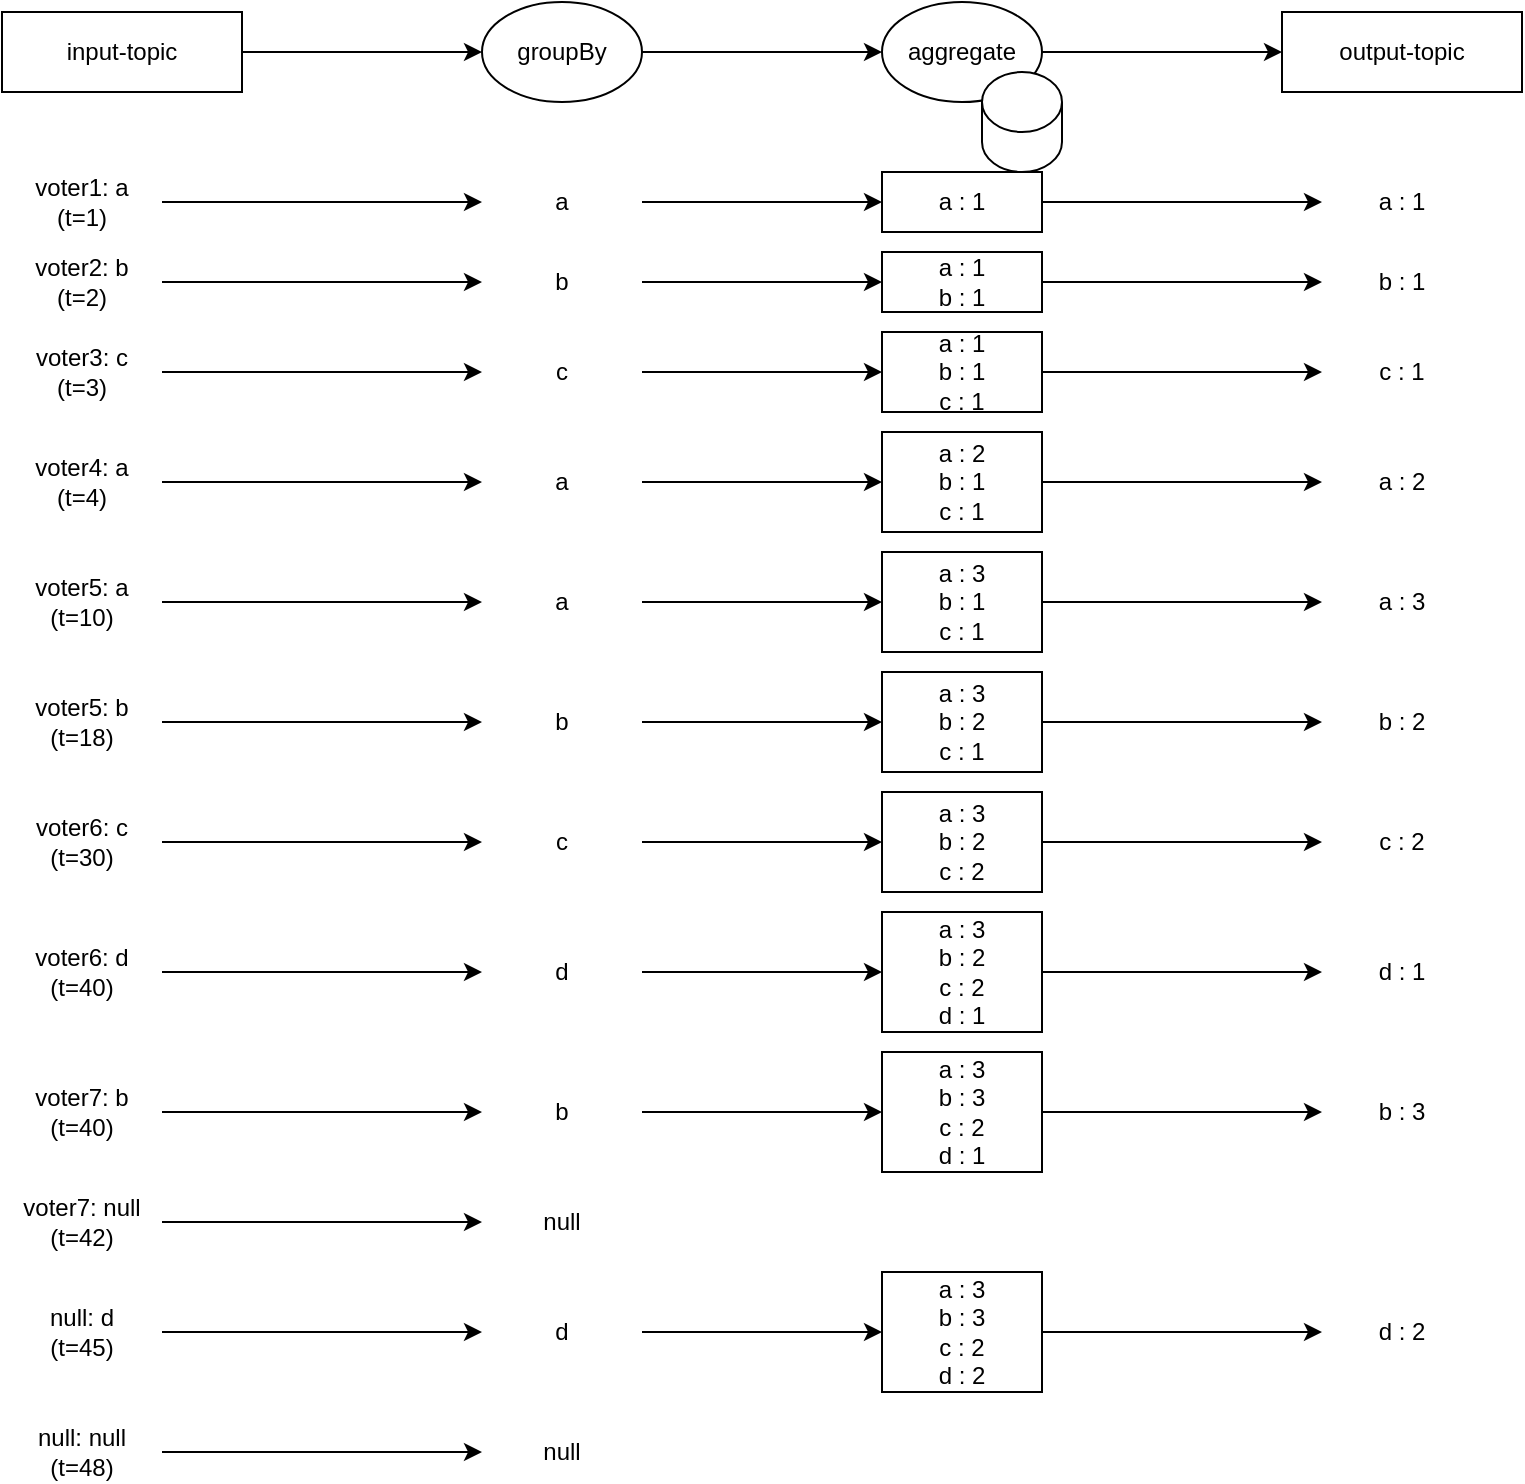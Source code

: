 <mxfile version="24.7.17">
  <diagram name="페이지-1" id="8g5Zn0wMJFjncriXSSx3">
    <mxGraphModel dx="524" dy="995" grid="1" gridSize="10" guides="1" tooltips="1" connect="1" arrows="1" fold="1" page="1" pageScale="1" pageWidth="1169" pageHeight="827" math="0" shadow="0">
      <root>
        <mxCell id="0" />
        <mxCell id="1" parent="0" />
        <mxCell id="pKS4B4EWEE2jMQGI_RAB-51" style="edgeStyle=orthogonalEdgeStyle;rounded=0;orthogonalLoop=1;jettySize=auto;html=1;entryX=0;entryY=0.5;entryDx=0;entryDy=0;strokeColor=#000000;fontColor=#000000;" parent="1" source="pKS4B4EWEE2jMQGI_RAB-52" target="pKS4B4EWEE2jMQGI_RAB-54" edge="1">
          <mxGeometry relative="1" as="geometry" />
        </mxCell>
        <mxCell id="pKS4B4EWEE2jMQGI_RAB-52" value="&lt;div&gt;&lt;font&gt;input-topic&lt;/font&gt;&lt;/div&gt;" style="rounded=0;whiteSpace=wrap;html=1;strokeColor=#000000;fontColor=#000000;" parent="1" vertex="1">
          <mxGeometry x="80" y="160" width="120" height="40" as="geometry" />
        </mxCell>
        <mxCell id="FndXXYRwrVGlGgqWlBvR-2" style="edgeStyle=orthogonalEdgeStyle;rounded=0;orthogonalLoop=1;jettySize=auto;html=1;entryX=0;entryY=0.5;entryDx=0;entryDy=0;" edge="1" parent="1" source="pKS4B4EWEE2jMQGI_RAB-54" target="FndXXYRwrVGlGgqWlBvR-1">
          <mxGeometry relative="1" as="geometry" />
        </mxCell>
        <mxCell id="pKS4B4EWEE2jMQGI_RAB-54" value="&lt;font&gt;groupBy&lt;/font&gt;" style="ellipse;whiteSpace=wrap;html=1;strokeColor=#000000;fontColor=#000000;" parent="1" vertex="1">
          <mxGeometry x="320" y="155" width="80" height="50" as="geometry" />
        </mxCell>
        <mxCell id="FndXXYRwrVGlGgqWlBvR-5" style="edgeStyle=orthogonalEdgeStyle;rounded=0;orthogonalLoop=1;jettySize=auto;html=1;entryX=0;entryY=0.5;entryDx=0;entryDy=0;" edge="1" parent="1" source="FndXXYRwrVGlGgqWlBvR-1" target="FndXXYRwrVGlGgqWlBvR-4">
          <mxGeometry relative="1" as="geometry" />
        </mxCell>
        <mxCell id="FndXXYRwrVGlGgqWlBvR-1" value="&lt;font&gt;aggregate&lt;/font&gt;" style="ellipse;whiteSpace=wrap;html=1;strokeColor=#000000;fontColor=#000000;" vertex="1" parent="1">
          <mxGeometry x="520" y="155" width="80" height="50" as="geometry" />
        </mxCell>
        <mxCell id="FndXXYRwrVGlGgqWlBvR-3" value="" style="shape=cylinder3;whiteSpace=wrap;html=1;boundedLbl=1;backgroundOutline=1;size=15;" vertex="1" parent="1">
          <mxGeometry x="570" y="190" width="40" height="50" as="geometry" />
        </mxCell>
        <mxCell id="FndXXYRwrVGlGgqWlBvR-4" value="&lt;div&gt;&lt;font&gt;output-topic&lt;/font&gt;&lt;/div&gt;" style="rounded=0;whiteSpace=wrap;html=1;strokeColor=#000000;fontColor=#000000;" vertex="1" parent="1">
          <mxGeometry x="720" y="160" width="120" height="40" as="geometry" />
        </mxCell>
        <mxCell id="FndXXYRwrVGlGgqWlBvR-10" style="edgeStyle=orthogonalEdgeStyle;rounded=0;orthogonalLoop=1;jettySize=auto;html=1;entryX=0;entryY=0.5;entryDx=0;entryDy=0;" edge="1" parent="1" source="FndXXYRwrVGlGgqWlBvR-6" target="FndXXYRwrVGlGgqWlBvR-7">
          <mxGeometry relative="1" as="geometry" />
        </mxCell>
        <mxCell id="FndXXYRwrVGlGgqWlBvR-6" value="voter1: a&lt;div&gt;(t=1)&lt;/div&gt;" style="text;html=1;align=center;verticalAlign=middle;whiteSpace=wrap;rounded=0;fontColor=#000000;" vertex="1" parent="1">
          <mxGeometry x="80" y="240" width="80" height="30" as="geometry" />
        </mxCell>
        <mxCell id="FndXXYRwrVGlGgqWlBvR-11" style="edgeStyle=orthogonalEdgeStyle;rounded=0;orthogonalLoop=1;jettySize=auto;html=1;" edge="1" parent="1" source="FndXXYRwrVGlGgqWlBvR-7" target="FndXXYRwrVGlGgqWlBvR-8">
          <mxGeometry relative="1" as="geometry" />
        </mxCell>
        <mxCell id="FndXXYRwrVGlGgqWlBvR-7" value="a" style="text;html=1;align=center;verticalAlign=middle;whiteSpace=wrap;rounded=0;fontColor=#000000;" vertex="1" parent="1">
          <mxGeometry x="320" y="240" width="80" height="30" as="geometry" />
        </mxCell>
        <mxCell id="FndXXYRwrVGlGgqWlBvR-12" style="edgeStyle=orthogonalEdgeStyle;rounded=0;orthogonalLoop=1;jettySize=auto;html=1;entryX=0;entryY=0.5;entryDx=0;entryDy=0;" edge="1" parent="1" source="FndXXYRwrVGlGgqWlBvR-8" target="FndXXYRwrVGlGgqWlBvR-9">
          <mxGeometry relative="1" as="geometry" />
        </mxCell>
        <mxCell id="FndXXYRwrVGlGgqWlBvR-8" value="a : 1" style="text;html=1;align=center;verticalAlign=middle;whiteSpace=wrap;rounded=0;fontColor=#000000;strokeColor=default;" vertex="1" parent="1">
          <mxGeometry x="520" y="240" width="80" height="30" as="geometry" />
        </mxCell>
        <mxCell id="FndXXYRwrVGlGgqWlBvR-9" value="a : 1" style="text;html=1;align=center;verticalAlign=middle;whiteSpace=wrap;rounded=0;fontColor=#000000;" vertex="1" parent="1">
          <mxGeometry x="740" y="240" width="80" height="30" as="geometry" />
        </mxCell>
        <mxCell id="FndXXYRwrVGlGgqWlBvR-13" style="edgeStyle=orthogonalEdgeStyle;rounded=0;orthogonalLoop=1;jettySize=auto;html=1;entryX=0;entryY=0.5;entryDx=0;entryDy=0;" edge="1" parent="1" source="FndXXYRwrVGlGgqWlBvR-14" target="FndXXYRwrVGlGgqWlBvR-16">
          <mxGeometry relative="1" as="geometry" />
        </mxCell>
        <mxCell id="FndXXYRwrVGlGgqWlBvR-14" value="voter2: b&lt;div&gt;(t=2)&lt;/div&gt;" style="text;html=1;align=center;verticalAlign=middle;whiteSpace=wrap;rounded=0;fontColor=#000000;" vertex="1" parent="1">
          <mxGeometry x="80" y="280" width="80" height="30" as="geometry" />
        </mxCell>
        <mxCell id="FndXXYRwrVGlGgqWlBvR-15" style="edgeStyle=orthogonalEdgeStyle;rounded=0;orthogonalLoop=1;jettySize=auto;html=1;" edge="1" parent="1" source="FndXXYRwrVGlGgqWlBvR-16" target="FndXXYRwrVGlGgqWlBvR-18">
          <mxGeometry relative="1" as="geometry" />
        </mxCell>
        <mxCell id="FndXXYRwrVGlGgqWlBvR-16" value="b" style="text;html=1;align=center;verticalAlign=middle;whiteSpace=wrap;rounded=0;fontColor=#000000;" vertex="1" parent="1">
          <mxGeometry x="320" y="280" width="80" height="30" as="geometry" />
        </mxCell>
        <mxCell id="FndXXYRwrVGlGgqWlBvR-17" style="edgeStyle=orthogonalEdgeStyle;rounded=0;orthogonalLoop=1;jettySize=auto;html=1;entryX=0;entryY=0.5;entryDx=0;entryDy=0;" edge="1" parent="1" source="FndXXYRwrVGlGgqWlBvR-18" target="FndXXYRwrVGlGgqWlBvR-19">
          <mxGeometry relative="1" as="geometry" />
        </mxCell>
        <mxCell id="FndXXYRwrVGlGgqWlBvR-18" value="a : 1&lt;div&gt;b : 1&lt;/div&gt;" style="text;html=1;align=center;verticalAlign=middle;whiteSpace=wrap;rounded=0;fontColor=#000000;strokeColor=default;" vertex="1" parent="1">
          <mxGeometry x="520" y="280" width="80" height="30" as="geometry" />
        </mxCell>
        <mxCell id="FndXXYRwrVGlGgqWlBvR-19" value="b : 1" style="text;html=1;align=center;verticalAlign=middle;whiteSpace=wrap;rounded=0;fontColor=#000000;" vertex="1" parent="1">
          <mxGeometry x="740" y="280" width="80" height="30" as="geometry" />
        </mxCell>
        <mxCell id="FndXXYRwrVGlGgqWlBvR-20" style="edgeStyle=orthogonalEdgeStyle;rounded=0;orthogonalLoop=1;jettySize=auto;html=1;entryX=0;entryY=0.5;entryDx=0;entryDy=0;" edge="1" parent="1" source="FndXXYRwrVGlGgqWlBvR-21" target="FndXXYRwrVGlGgqWlBvR-23">
          <mxGeometry relative="1" as="geometry" />
        </mxCell>
        <mxCell id="FndXXYRwrVGlGgqWlBvR-21" value="voter3: c&lt;div&gt;(t=3)&lt;/div&gt;" style="text;html=1;align=center;verticalAlign=middle;whiteSpace=wrap;rounded=0;fontColor=#000000;" vertex="1" parent="1">
          <mxGeometry x="80" y="325" width="80" height="30" as="geometry" />
        </mxCell>
        <mxCell id="FndXXYRwrVGlGgqWlBvR-22" style="edgeStyle=orthogonalEdgeStyle;rounded=0;orthogonalLoop=1;jettySize=auto;html=1;" edge="1" parent="1" source="FndXXYRwrVGlGgqWlBvR-23" target="FndXXYRwrVGlGgqWlBvR-25">
          <mxGeometry relative="1" as="geometry" />
        </mxCell>
        <mxCell id="FndXXYRwrVGlGgqWlBvR-23" value="c" style="text;html=1;align=center;verticalAlign=middle;whiteSpace=wrap;rounded=0;fontColor=#000000;" vertex="1" parent="1">
          <mxGeometry x="320" y="325" width="80" height="30" as="geometry" />
        </mxCell>
        <mxCell id="FndXXYRwrVGlGgqWlBvR-24" style="edgeStyle=orthogonalEdgeStyle;rounded=0;orthogonalLoop=1;jettySize=auto;html=1;entryX=0;entryY=0.5;entryDx=0;entryDy=0;" edge="1" parent="1" source="FndXXYRwrVGlGgqWlBvR-25" target="FndXXYRwrVGlGgqWlBvR-26">
          <mxGeometry relative="1" as="geometry" />
        </mxCell>
        <mxCell id="FndXXYRwrVGlGgqWlBvR-25" value="a : 1&lt;div&gt;b : 1&lt;/div&gt;&lt;div&gt;c : 1&lt;/div&gt;" style="text;html=1;align=center;verticalAlign=middle;whiteSpace=wrap;rounded=0;fontColor=#000000;strokeColor=default;" vertex="1" parent="1">
          <mxGeometry x="520" y="320" width="80" height="40" as="geometry" />
        </mxCell>
        <mxCell id="FndXXYRwrVGlGgqWlBvR-26" value="c : 1" style="text;html=1;align=center;verticalAlign=middle;whiteSpace=wrap;rounded=0;fontColor=#000000;" vertex="1" parent="1">
          <mxGeometry x="740" y="325" width="80" height="30" as="geometry" />
        </mxCell>
        <mxCell id="FndXXYRwrVGlGgqWlBvR-27" style="edgeStyle=orthogonalEdgeStyle;rounded=0;orthogonalLoop=1;jettySize=auto;html=1;entryX=0;entryY=0.5;entryDx=0;entryDy=0;" edge="1" parent="1" source="FndXXYRwrVGlGgqWlBvR-28" target="FndXXYRwrVGlGgqWlBvR-30">
          <mxGeometry relative="1" as="geometry" />
        </mxCell>
        <mxCell id="FndXXYRwrVGlGgqWlBvR-28" value="voter4: a&lt;div&gt;(t=4)&lt;/div&gt;" style="text;html=1;align=center;verticalAlign=middle;whiteSpace=wrap;rounded=0;fontColor=#000000;" vertex="1" parent="1">
          <mxGeometry x="80" y="380" width="80" height="30" as="geometry" />
        </mxCell>
        <mxCell id="FndXXYRwrVGlGgqWlBvR-29" style="edgeStyle=orthogonalEdgeStyle;rounded=0;orthogonalLoop=1;jettySize=auto;html=1;" edge="1" parent="1" source="FndXXYRwrVGlGgqWlBvR-30" target="FndXXYRwrVGlGgqWlBvR-32">
          <mxGeometry relative="1" as="geometry" />
        </mxCell>
        <mxCell id="FndXXYRwrVGlGgqWlBvR-30" value="a" style="text;html=1;align=center;verticalAlign=middle;whiteSpace=wrap;rounded=0;fontColor=#000000;" vertex="1" parent="1">
          <mxGeometry x="320" y="380" width="80" height="30" as="geometry" />
        </mxCell>
        <mxCell id="FndXXYRwrVGlGgqWlBvR-31" style="edgeStyle=orthogonalEdgeStyle;rounded=0;orthogonalLoop=1;jettySize=auto;html=1;entryX=0;entryY=0.5;entryDx=0;entryDy=0;" edge="1" parent="1" source="FndXXYRwrVGlGgqWlBvR-32" target="FndXXYRwrVGlGgqWlBvR-33">
          <mxGeometry relative="1" as="geometry" />
        </mxCell>
        <mxCell id="FndXXYRwrVGlGgqWlBvR-32" value="a : 2&lt;div&gt;b : 1&lt;/div&gt;&lt;div&gt;c : 1&lt;/div&gt;" style="text;html=1;align=center;verticalAlign=middle;whiteSpace=wrap;rounded=0;fontColor=#000000;strokeColor=default;" vertex="1" parent="1">
          <mxGeometry x="520" y="370" width="80" height="50" as="geometry" />
        </mxCell>
        <mxCell id="FndXXYRwrVGlGgqWlBvR-33" value="a : 2" style="text;html=1;align=center;verticalAlign=middle;whiteSpace=wrap;rounded=0;fontColor=#000000;" vertex="1" parent="1">
          <mxGeometry x="740" y="380" width="80" height="30" as="geometry" />
        </mxCell>
        <mxCell id="FndXXYRwrVGlGgqWlBvR-34" style="edgeStyle=orthogonalEdgeStyle;rounded=0;orthogonalLoop=1;jettySize=auto;html=1;entryX=0;entryY=0.5;entryDx=0;entryDy=0;" edge="1" parent="1" source="FndXXYRwrVGlGgqWlBvR-35" target="FndXXYRwrVGlGgqWlBvR-37">
          <mxGeometry relative="1" as="geometry" />
        </mxCell>
        <mxCell id="FndXXYRwrVGlGgqWlBvR-35" value="voter5: a&lt;div&gt;(t=10)&lt;/div&gt;" style="text;html=1;align=center;verticalAlign=middle;whiteSpace=wrap;rounded=0;fontColor=#000000;" vertex="1" parent="1">
          <mxGeometry x="80" y="440" width="80" height="30" as="geometry" />
        </mxCell>
        <mxCell id="FndXXYRwrVGlGgqWlBvR-36" style="edgeStyle=orthogonalEdgeStyle;rounded=0;orthogonalLoop=1;jettySize=auto;html=1;" edge="1" parent="1" source="FndXXYRwrVGlGgqWlBvR-37" target="FndXXYRwrVGlGgqWlBvR-39">
          <mxGeometry relative="1" as="geometry" />
        </mxCell>
        <mxCell id="FndXXYRwrVGlGgqWlBvR-37" value="a" style="text;html=1;align=center;verticalAlign=middle;whiteSpace=wrap;rounded=0;fontColor=#000000;" vertex="1" parent="1">
          <mxGeometry x="320" y="440" width="80" height="30" as="geometry" />
        </mxCell>
        <mxCell id="FndXXYRwrVGlGgqWlBvR-38" style="edgeStyle=orthogonalEdgeStyle;rounded=0;orthogonalLoop=1;jettySize=auto;html=1;entryX=0;entryY=0.5;entryDx=0;entryDy=0;" edge="1" parent="1" source="FndXXYRwrVGlGgqWlBvR-39" target="FndXXYRwrVGlGgqWlBvR-40">
          <mxGeometry relative="1" as="geometry" />
        </mxCell>
        <mxCell id="FndXXYRwrVGlGgqWlBvR-39" value="a : 3&lt;div&gt;b : 1&lt;/div&gt;&lt;div&gt;c : 1&lt;/div&gt;" style="text;html=1;align=center;verticalAlign=middle;whiteSpace=wrap;rounded=0;fontColor=#000000;strokeColor=default;" vertex="1" parent="1">
          <mxGeometry x="520" y="430" width="80" height="50" as="geometry" />
        </mxCell>
        <mxCell id="FndXXYRwrVGlGgqWlBvR-40" value="a : 3" style="text;html=1;align=center;verticalAlign=middle;whiteSpace=wrap;rounded=0;fontColor=#000000;" vertex="1" parent="1">
          <mxGeometry x="740" y="440" width="80" height="30" as="geometry" />
        </mxCell>
        <mxCell id="FndXXYRwrVGlGgqWlBvR-41" style="edgeStyle=orthogonalEdgeStyle;rounded=0;orthogonalLoop=1;jettySize=auto;html=1;entryX=0;entryY=0.5;entryDx=0;entryDy=0;" edge="1" parent="1" source="FndXXYRwrVGlGgqWlBvR-42" target="FndXXYRwrVGlGgqWlBvR-44">
          <mxGeometry relative="1" as="geometry" />
        </mxCell>
        <mxCell id="FndXXYRwrVGlGgqWlBvR-42" value="voter5: b&lt;div&gt;(t=18)&lt;/div&gt;" style="text;html=1;align=center;verticalAlign=middle;whiteSpace=wrap;rounded=0;fontColor=#000000;" vertex="1" parent="1">
          <mxGeometry x="80" y="500" width="80" height="30" as="geometry" />
        </mxCell>
        <mxCell id="FndXXYRwrVGlGgqWlBvR-43" style="edgeStyle=orthogonalEdgeStyle;rounded=0;orthogonalLoop=1;jettySize=auto;html=1;" edge="1" parent="1" source="FndXXYRwrVGlGgqWlBvR-44" target="FndXXYRwrVGlGgqWlBvR-46">
          <mxGeometry relative="1" as="geometry" />
        </mxCell>
        <mxCell id="FndXXYRwrVGlGgqWlBvR-44" value="b" style="text;html=1;align=center;verticalAlign=middle;whiteSpace=wrap;rounded=0;fontColor=#000000;" vertex="1" parent="1">
          <mxGeometry x="320" y="500" width="80" height="30" as="geometry" />
        </mxCell>
        <mxCell id="FndXXYRwrVGlGgqWlBvR-45" style="edgeStyle=orthogonalEdgeStyle;rounded=0;orthogonalLoop=1;jettySize=auto;html=1;entryX=0;entryY=0.5;entryDx=0;entryDy=0;" edge="1" parent="1" source="FndXXYRwrVGlGgqWlBvR-46" target="FndXXYRwrVGlGgqWlBvR-47">
          <mxGeometry relative="1" as="geometry" />
        </mxCell>
        <mxCell id="FndXXYRwrVGlGgqWlBvR-46" value="a : 3&lt;div&gt;b : 2&lt;/div&gt;&lt;div&gt;c : 1&lt;/div&gt;" style="text;html=1;align=center;verticalAlign=middle;whiteSpace=wrap;rounded=0;fontColor=#000000;strokeColor=default;" vertex="1" parent="1">
          <mxGeometry x="520" y="490" width="80" height="50" as="geometry" />
        </mxCell>
        <mxCell id="FndXXYRwrVGlGgqWlBvR-47" value="b : 2" style="text;html=1;align=center;verticalAlign=middle;whiteSpace=wrap;rounded=0;fontColor=#000000;" vertex="1" parent="1">
          <mxGeometry x="740" y="500" width="80" height="30" as="geometry" />
        </mxCell>
        <mxCell id="FndXXYRwrVGlGgqWlBvR-48" style="edgeStyle=orthogonalEdgeStyle;rounded=0;orthogonalLoop=1;jettySize=auto;html=1;entryX=0;entryY=0.5;entryDx=0;entryDy=0;" edge="1" parent="1" source="FndXXYRwrVGlGgqWlBvR-49" target="FndXXYRwrVGlGgqWlBvR-51">
          <mxGeometry relative="1" as="geometry" />
        </mxCell>
        <mxCell id="FndXXYRwrVGlGgqWlBvR-49" value="voter6: c&lt;div&gt;(t=30)&lt;/div&gt;" style="text;html=1;align=center;verticalAlign=middle;whiteSpace=wrap;rounded=0;fontColor=#000000;" vertex="1" parent="1">
          <mxGeometry x="80" y="560" width="80" height="30" as="geometry" />
        </mxCell>
        <mxCell id="FndXXYRwrVGlGgqWlBvR-50" style="edgeStyle=orthogonalEdgeStyle;rounded=0;orthogonalLoop=1;jettySize=auto;html=1;" edge="1" parent="1" source="FndXXYRwrVGlGgqWlBvR-51" target="FndXXYRwrVGlGgqWlBvR-53">
          <mxGeometry relative="1" as="geometry" />
        </mxCell>
        <mxCell id="FndXXYRwrVGlGgqWlBvR-51" value="c" style="text;html=1;align=center;verticalAlign=middle;whiteSpace=wrap;rounded=0;fontColor=#000000;" vertex="1" parent="1">
          <mxGeometry x="320" y="560" width="80" height="30" as="geometry" />
        </mxCell>
        <mxCell id="FndXXYRwrVGlGgqWlBvR-52" style="edgeStyle=orthogonalEdgeStyle;rounded=0;orthogonalLoop=1;jettySize=auto;html=1;entryX=0;entryY=0.5;entryDx=0;entryDy=0;" edge="1" parent="1" source="FndXXYRwrVGlGgqWlBvR-53" target="FndXXYRwrVGlGgqWlBvR-54">
          <mxGeometry relative="1" as="geometry" />
        </mxCell>
        <mxCell id="FndXXYRwrVGlGgqWlBvR-53" value="a : 3&lt;div&gt;b : 2&lt;/div&gt;&lt;div&gt;c : 2&lt;/div&gt;" style="text;html=1;align=center;verticalAlign=middle;whiteSpace=wrap;rounded=0;fontColor=#000000;strokeColor=default;" vertex="1" parent="1">
          <mxGeometry x="520" y="550" width="80" height="50" as="geometry" />
        </mxCell>
        <mxCell id="FndXXYRwrVGlGgqWlBvR-54" value="c : 2" style="text;html=1;align=center;verticalAlign=middle;whiteSpace=wrap;rounded=0;fontColor=#000000;" vertex="1" parent="1">
          <mxGeometry x="740" y="560" width="80" height="30" as="geometry" />
        </mxCell>
        <mxCell id="FndXXYRwrVGlGgqWlBvR-55" style="edgeStyle=orthogonalEdgeStyle;rounded=0;orthogonalLoop=1;jettySize=auto;html=1;entryX=0;entryY=0.5;entryDx=0;entryDy=0;" edge="1" parent="1" source="FndXXYRwrVGlGgqWlBvR-56" target="FndXXYRwrVGlGgqWlBvR-58">
          <mxGeometry relative="1" as="geometry" />
        </mxCell>
        <mxCell id="FndXXYRwrVGlGgqWlBvR-56" value="voter6: d&lt;div&gt;(t=40)&lt;/div&gt;" style="text;html=1;align=center;verticalAlign=middle;whiteSpace=wrap;rounded=0;fontColor=#000000;" vertex="1" parent="1">
          <mxGeometry x="80" y="625" width="80" height="30" as="geometry" />
        </mxCell>
        <mxCell id="FndXXYRwrVGlGgqWlBvR-57" style="edgeStyle=orthogonalEdgeStyle;rounded=0;orthogonalLoop=1;jettySize=auto;html=1;" edge="1" parent="1" source="FndXXYRwrVGlGgqWlBvR-58" target="FndXXYRwrVGlGgqWlBvR-60">
          <mxGeometry relative="1" as="geometry" />
        </mxCell>
        <mxCell id="FndXXYRwrVGlGgqWlBvR-58" value="d" style="text;html=1;align=center;verticalAlign=middle;whiteSpace=wrap;rounded=0;fontColor=#000000;" vertex="1" parent="1">
          <mxGeometry x="320" y="625" width="80" height="30" as="geometry" />
        </mxCell>
        <mxCell id="FndXXYRwrVGlGgqWlBvR-59" style="edgeStyle=orthogonalEdgeStyle;rounded=0;orthogonalLoop=1;jettySize=auto;html=1;entryX=0;entryY=0.5;entryDx=0;entryDy=0;" edge="1" parent="1" source="FndXXYRwrVGlGgqWlBvR-60" target="FndXXYRwrVGlGgqWlBvR-61">
          <mxGeometry relative="1" as="geometry" />
        </mxCell>
        <mxCell id="FndXXYRwrVGlGgqWlBvR-60" value="a : 3&lt;div&gt;b : 2&lt;/div&gt;&lt;div&gt;c : 2&lt;/div&gt;&lt;div&gt;d : 1&lt;/div&gt;" style="text;html=1;align=center;verticalAlign=middle;whiteSpace=wrap;rounded=0;fontColor=#000000;strokeColor=default;" vertex="1" parent="1">
          <mxGeometry x="520" y="610" width="80" height="60" as="geometry" />
        </mxCell>
        <mxCell id="FndXXYRwrVGlGgqWlBvR-61" value="d : 1" style="text;html=1;align=center;verticalAlign=middle;whiteSpace=wrap;rounded=0;fontColor=#000000;" vertex="1" parent="1">
          <mxGeometry x="740" y="625" width="80" height="30" as="geometry" />
        </mxCell>
        <mxCell id="FndXXYRwrVGlGgqWlBvR-62" style="edgeStyle=orthogonalEdgeStyle;rounded=0;orthogonalLoop=1;jettySize=auto;html=1;entryX=0;entryY=0.5;entryDx=0;entryDy=0;" edge="1" parent="1" source="FndXXYRwrVGlGgqWlBvR-63" target="FndXXYRwrVGlGgqWlBvR-65">
          <mxGeometry relative="1" as="geometry" />
        </mxCell>
        <mxCell id="FndXXYRwrVGlGgqWlBvR-63" value="voter7: b&lt;div&gt;(t=40)&lt;/div&gt;" style="text;html=1;align=center;verticalAlign=middle;whiteSpace=wrap;rounded=0;fontColor=#000000;" vertex="1" parent="1">
          <mxGeometry x="80" y="695" width="80" height="30" as="geometry" />
        </mxCell>
        <mxCell id="FndXXYRwrVGlGgqWlBvR-64" style="edgeStyle=orthogonalEdgeStyle;rounded=0;orthogonalLoop=1;jettySize=auto;html=1;" edge="1" parent="1" source="FndXXYRwrVGlGgqWlBvR-65" target="FndXXYRwrVGlGgqWlBvR-67">
          <mxGeometry relative="1" as="geometry" />
        </mxCell>
        <mxCell id="FndXXYRwrVGlGgqWlBvR-65" value="b" style="text;html=1;align=center;verticalAlign=middle;whiteSpace=wrap;rounded=0;fontColor=#000000;" vertex="1" parent="1">
          <mxGeometry x="320" y="695" width="80" height="30" as="geometry" />
        </mxCell>
        <mxCell id="FndXXYRwrVGlGgqWlBvR-66" style="edgeStyle=orthogonalEdgeStyle;rounded=0;orthogonalLoop=1;jettySize=auto;html=1;entryX=0;entryY=0.5;entryDx=0;entryDy=0;" edge="1" parent="1" source="FndXXYRwrVGlGgqWlBvR-67" target="FndXXYRwrVGlGgqWlBvR-68">
          <mxGeometry relative="1" as="geometry" />
        </mxCell>
        <mxCell id="FndXXYRwrVGlGgqWlBvR-67" value="a : 3&lt;div&gt;b : 3&lt;/div&gt;&lt;div&gt;c : 2&lt;/div&gt;&lt;div&gt;d : 1&lt;/div&gt;" style="text;html=1;align=center;verticalAlign=middle;whiteSpace=wrap;rounded=0;fontColor=#000000;strokeColor=default;" vertex="1" parent="1">
          <mxGeometry x="520" y="680" width="80" height="60" as="geometry" />
        </mxCell>
        <mxCell id="FndXXYRwrVGlGgqWlBvR-68" value="b : 3" style="text;html=1;align=center;verticalAlign=middle;whiteSpace=wrap;rounded=0;fontColor=#000000;" vertex="1" parent="1">
          <mxGeometry x="740" y="695" width="80" height="30" as="geometry" />
        </mxCell>
        <mxCell id="FndXXYRwrVGlGgqWlBvR-69" style="edgeStyle=orthogonalEdgeStyle;rounded=0;orthogonalLoop=1;jettySize=auto;html=1;entryX=0;entryY=0.5;entryDx=0;entryDy=0;" edge="1" parent="1" source="FndXXYRwrVGlGgqWlBvR-70" target="FndXXYRwrVGlGgqWlBvR-72">
          <mxGeometry relative="1" as="geometry" />
        </mxCell>
        <mxCell id="FndXXYRwrVGlGgqWlBvR-70" value="voter7: null&lt;div&gt;(t=42)&lt;/div&gt;" style="text;html=1;align=center;verticalAlign=middle;whiteSpace=wrap;rounded=0;fontColor=#000000;" vertex="1" parent="1">
          <mxGeometry x="80" y="750" width="80" height="30" as="geometry" />
        </mxCell>
        <mxCell id="FndXXYRwrVGlGgqWlBvR-72" value="null" style="text;html=1;align=center;verticalAlign=middle;whiteSpace=wrap;rounded=0;fontColor=#000000;" vertex="1" parent="1">
          <mxGeometry x="320" y="750" width="80" height="30" as="geometry" />
        </mxCell>
        <mxCell id="FndXXYRwrVGlGgqWlBvR-76" style="edgeStyle=orthogonalEdgeStyle;rounded=0;orthogonalLoop=1;jettySize=auto;html=1;entryX=0;entryY=0.5;entryDx=0;entryDy=0;" edge="1" parent="1" source="FndXXYRwrVGlGgqWlBvR-77" target="FndXXYRwrVGlGgqWlBvR-78">
          <mxGeometry relative="1" as="geometry" />
        </mxCell>
        <mxCell id="FndXXYRwrVGlGgqWlBvR-77" value="null: d&lt;div&gt;(t=45)&lt;/div&gt;" style="text;html=1;align=center;verticalAlign=middle;whiteSpace=wrap;rounded=0;fontColor=#000000;" vertex="1" parent="1">
          <mxGeometry x="80" y="805" width="80" height="30" as="geometry" />
        </mxCell>
        <mxCell id="FndXXYRwrVGlGgqWlBvR-80" style="edgeStyle=orthogonalEdgeStyle;rounded=0;orthogonalLoop=1;jettySize=auto;html=1;entryX=0;entryY=0.5;entryDx=0;entryDy=0;" edge="1" parent="1" source="FndXXYRwrVGlGgqWlBvR-78" target="FndXXYRwrVGlGgqWlBvR-79">
          <mxGeometry relative="1" as="geometry" />
        </mxCell>
        <mxCell id="FndXXYRwrVGlGgqWlBvR-78" value="d" style="text;html=1;align=center;verticalAlign=middle;whiteSpace=wrap;rounded=0;fontColor=#000000;" vertex="1" parent="1">
          <mxGeometry x="320" y="805" width="80" height="30" as="geometry" />
        </mxCell>
        <mxCell id="FndXXYRwrVGlGgqWlBvR-82" style="edgeStyle=orthogonalEdgeStyle;rounded=0;orthogonalLoop=1;jettySize=auto;html=1;entryX=0;entryY=0.5;entryDx=0;entryDy=0;" edge="1" parent="1" source="FndXXYRwrVGlGgqWlBvR-79" target="FndXXYRwrVGlGgqWlBvR-81">
          <mxGeometry relative="1" as="geometry" />
        </mxCell>
        <mxCell id="FndXXYRwrVGlGgqWlBvR-79" value="a : 3&lt;div&gt;b : 3&lt;/div&gt;&lt;div&gt;c : 2&lt;/div&gt;&lt;div&gt;d : 2&lt;/div&gt;" style="text;html=1;align=center;verticalAlign=middle;whiteSpace=wrap;rounded=0;fontColor=#000000;strokeColor=default;" vertex="1" parent="1">
          <mxGeometry x="520" y="790" width="80" height="60" as="geometry" />
        </mxCell>
        <mxCell id="FndXXYRwrVGlGgqWlBvR-81" value="d : 2" style="text;html=1;align=center;verticalAlign=middle;whiteSpace=wrap;rounded=0;fontColor=#000000;" vertex="1" parent="1">
          <mxGeometry x="740" y="805" width="80" height="30" as="geometry" />
        </mxCell>
        <mxCell id="FndXXYRwrVGlGgqWlBvR-83" style="edgeStyle=orthogonalEdgeStyle;rounded=0;orthogonalLoop=1;jettySize=auto;html=1;entryX=0;entryY=0.5;entryDx=0;entryDy=0;" edge="1" parent="1" source="FndXXYRwrVGlGgqWlBvR-84" target="FndXXYRwrVGlGgqWlBvR-86">
          <mxGeometry relative="1" as="geometry" />
        </mxCell>
        <mxCell id="FndXXYRwrVGlGgqWlBvR-84" value="null: null&lt;div&gt;(t=48)&lt;/div&gt;" style="text;html=1;align=center;verticalAlign=middle;whiteSpace=wrap;rounded=0;fontColor=#000000;" vertex="1" parent="1">
          <mxGeometry x="80" y="865" width="80" height="30" as="geometry" />
        </mxCell>
        <mxCell id="FndXXYRwrVGlGgqWlBvR-86" value="null" style="text;html=1;align=center;verticalAlign=middle;whiteSpace=wrap;rounded=0;fontColor=#000000;" vertex="1" parent="1">
          <mxGeometry x="320" y="865" width="80" height="30" as="geometry" />
        </mxCell>
      </root>
    </mxGraphModel>
  </diagram>
</mxfile>
